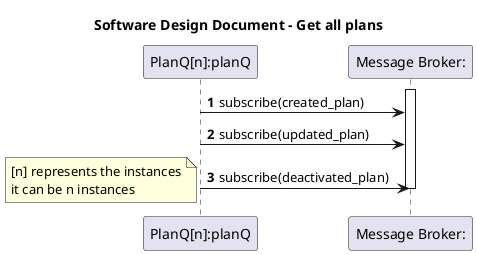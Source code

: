 @startuml
'autocomplete on
autonumber

title Software Design Document - Get all plans

participant "PlanQ[n]:planQ" as PQ
participant "Message Broker:" as mb

activate mb
PQ -> mb : subscribe(created_plan)
PQ -> mb : subscribe(updated_plan)
PQ -> mb : subscribe(deactivated_plan)
deactivate mb

note left
[n] represents the instances
it can be n instances
end note


@enduml

